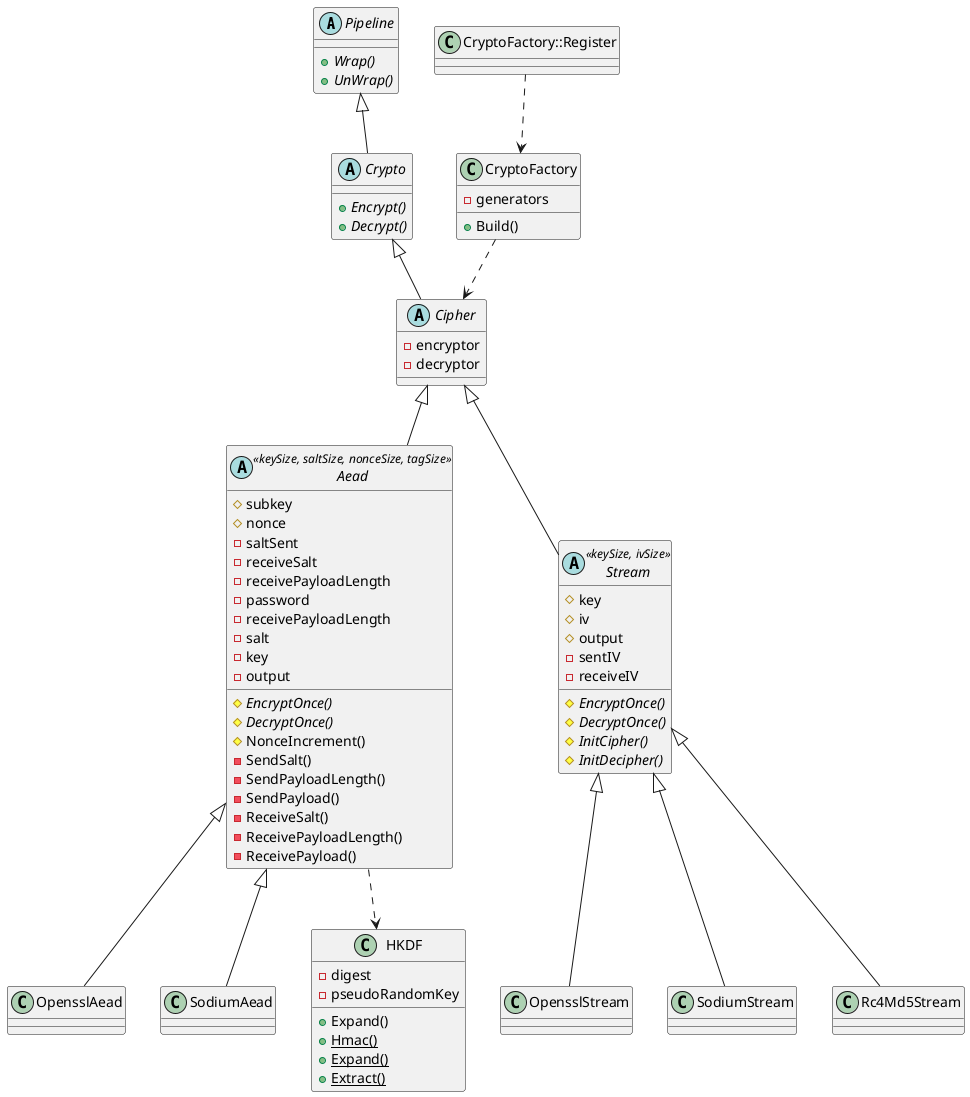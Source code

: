@startuml
abstract Pipeline{
    + {abstract} Wrap()
    + {abstract} UnWrap()
}

abstract Crypto extends Pipeline{
    + {abstract} Encrypt()
    + {abstract} Decrypt()
}

abstract Cipher extends Crypto{
    - encryptor
    - decryptor
}
abstract Aead<<keySize, saltSize, nonceSize, tagSize>> extends Cipher{
    # {abstract} EncryptOnce()
    # {abstract} DecryptOnce()
    # NonceIncrement()
    - SendSalt()
    - SendPayloadLength()
    - SendPayload()
    - ReceiveSalt()
    - ReceivePayloadLength()
    - ReceivePayload()

    # subkey
    # nonce
    - saltSent
    - receiveSalt
    - receivePayloadLength
    - password
    - receivePayloadLength
    - salt
    - key
    - output
}
class OpensslAead extends Aead
class SodiumAead extends Aead
abstract Stream<<keySize, ivSize>> extends Cipher{
    # {abstract} EncryptOnce()
    # {abstract} DecryptOnce()
    # {abstract} InitCipher()
    # {abstract} InitDecipher()
    # key
    # iv
    # output
    - sentIV
    - receiveIV
}
class OpensslStream extends Stream
class SodiumStream extends Stream
class Rc4Md5Stream extends Stream
class CryptoFactory{
    + Build()
    - generators
}

class CryptoFactory::Register

class HKDF{
    + Expand()
    + {static} Hmac()
    + {static} Expand()
    + {static} Extract()
    - digest
    - pseudoRandomKey
}

Aead ..> HKDF
CryptoFactory::Register ..> CryptoFactory
CryptoFactory ..> Cipher
@enduml